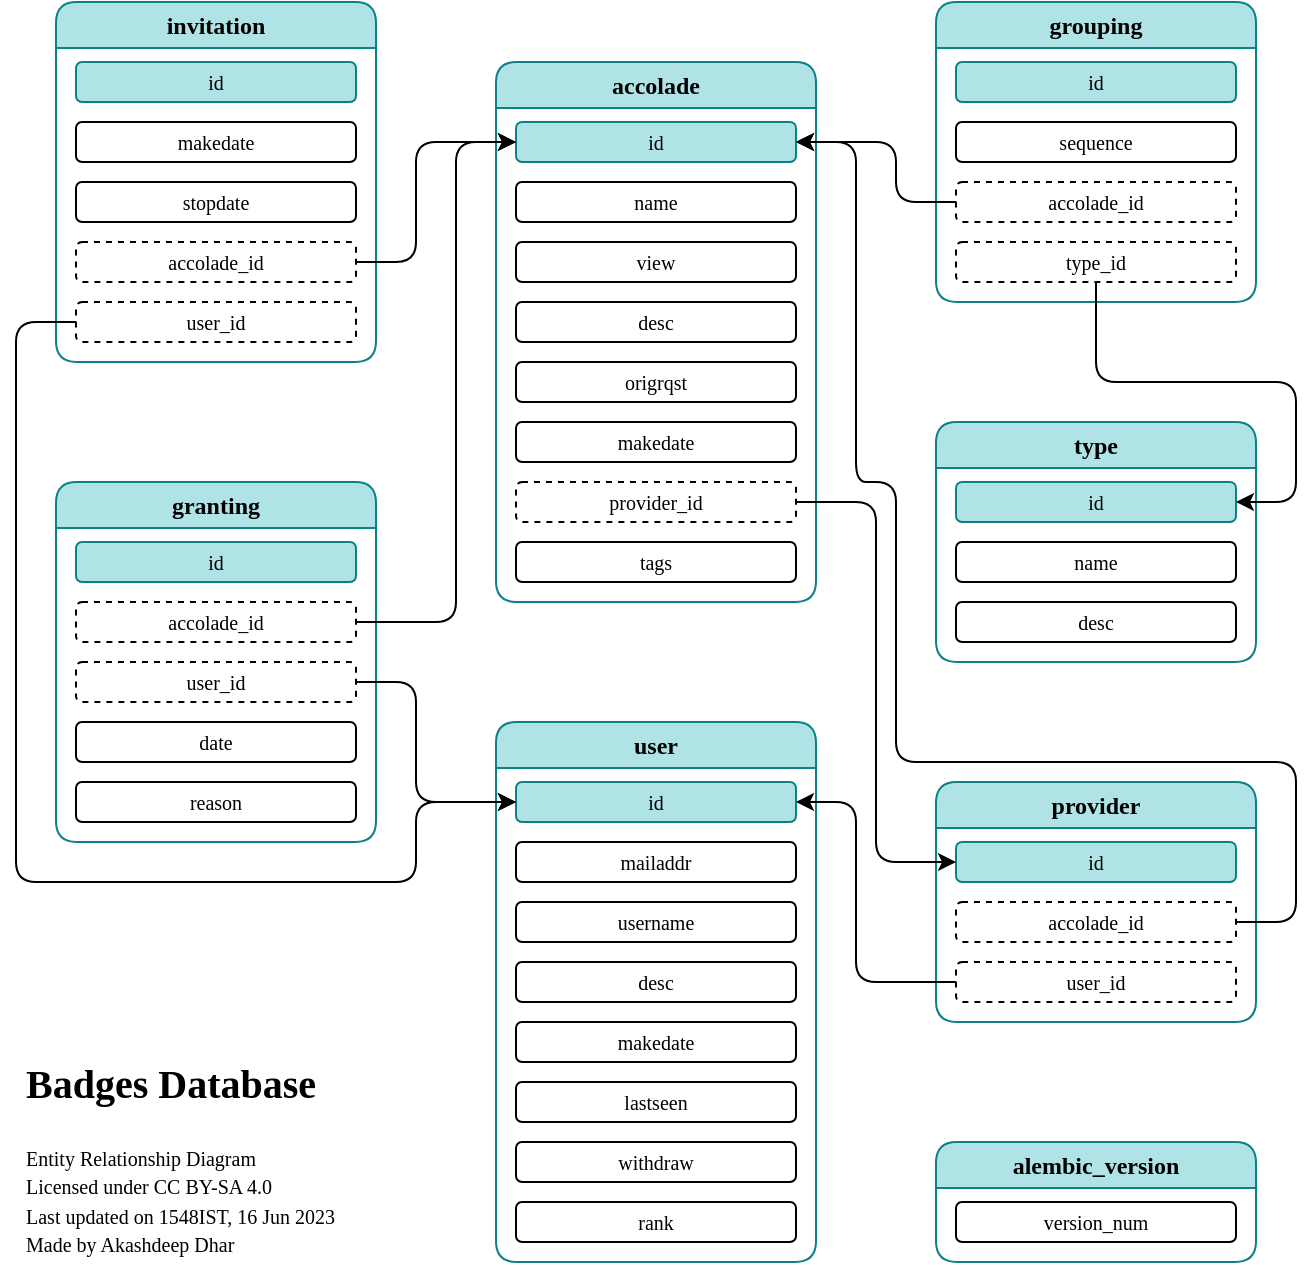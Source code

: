 <mxfile version="21.4.0" type="device">
  <diagram name="Page-1" id="tG-fi7jxVLDGpoVH_Wuy">
    <mxGraphModel dx="2035" dy="665" grid="1" gridSize="10" guides="1" tooltips="1" connect="1" arrows="1" fold="1" page="1" pageScale="1" pageWidth="850" pageHeight="1100" math="0" shadow="0">
      <root>
        <mxCell id="0" />
        <mxCell id="1" parent="0" />
        <mxCell id="fr-WvW2aRMvn-cWXt4Ab-1" value="&lt;font face=&quot;JetBrains Mono&quot;&gt;granting&lt;/font&gt;" style="swimlane;whiteSpace=wrap;html=1;rounded=1;fillColor=#b0e3e6;strokeColor=#0e8088;" vertex="1" parent="1">
          <mxGeometry x="-40" y="1200" width="160" height="180" as="geometry" />
        </mxCell>
        <mxCell id="fr-WvW2aRMvn-cWXt4Ab-2" value="&lt;font face=&quot;JetBrains Mono&quot;&gt;&lt;span style=&quot;font-size: 10px;&quot;&gt;id&lt;/span&gt;&lt;/font&gt;" style="rounded=1;whiteSpace=wrap;html=1;fillColor=#b0e3e6;strokeColor=#0e8088;" vertex="1" parent="fr-WvW2aRMvn-cWXt4Ab-1">
          <mxGeometry x="10" y="30" width="140" height="20" as="geometry" />
        </mxCell>
        <mxCell id="fr-WvW2aRMvn-cWXt4Ab-3" value="&lt;font face=&quot;JetBrains Mono&quot;&gt;&lt;span style=&quot;font-size: 10px;&quot;&gt;accolade_id&lt;/span&gt;&lt;/font&gt;" style="rounded=1;whiteSpace=wrap;html=1;dashed=1;" vertex="1" parent="fr-WvW2aRMvn-cWXt4Ab-1">
          <mxGeometry x="10" y="60" width="140" height="20" as="geometry" />
        </mxCell>
        <mxCell id="fr-WvW2aRMvn-cWXt4Ab-4" value="&lt;font face=&quot;JetBrains Mono&quot;&gt;&lt;span style=&quot;font-size: 10px;&quot;&gt;user_id&lt;/span&gt;&lt;/font&gt;" style="rounded=1;whiteSpace=wrap;html=1;dashed=1;" vertex="1" parent="fr-WvW2aRMvn-cWXt4Ab-1">
          <mxGeometry x="10" y="90" width="140" height="20" as="geometry" />
        </mxCell>
        <mxCell id="fr-WvW2aRMvn-cWXt4Ab-6" value="&lt;font face=&quot;JetBrains Mono&quot;&gt;&lt;span style=&quot;font-size: 10px;&quot;&gt;date&lt;/span&gt;&lt;/font&gt;" style="rounded=1;whiteSpace=wrap;html=1;" vertex="1" parent="fr-WvW2aRMvn-cWXt4Ab-1">
          <mxGeometry x="10" y="120" width="140" height="20" as="geometry" />
        </mxCell>
        <mxCell id="fr-WvW2aRMvn-cWXt4Ab-8" value="&lt;font face=&quot;JetBrains Mono&quot;&gt;&lt;span style=&quot;font-size: 10px;&quot;&gt;reason&lt;/span&gt;&lt;/font&gt;" style="rounded=1;whiteSpace=wrap;html=1;" vertex="1" parent="fr-WvW2aRMvn-cWXt4Ab-1">
          <mxGeometry x="10" y="150" width="140" height="20" as="geometry" />
        </mxCell>
        <mxCell id="fr-WvW2aRMvn-cWXt4Ab-9" value="&lt;font face=&quot;JetBrains Mono&quot;&gt;user&lt;/font&gt;" style="swimlane;whiteSpace=wrap;html=1;rounded=1;fillColor=#b0e3e6;strokeColor=#0e8088;" vertex="1" parent="1">
          <mxGeometry x="180" y="1320" width="160" height="270" as="geometry" />
        </mxCell>
        <mxCell id="fr-WvW2aRMvn-cWXt4Ab-10" value="&lt;font face=&quot;JetBrains Mono&quot;&gt;&lt;span style=&quot;font-size: 10px;&quot;&gt;id&lt;/span&gt;&lt;/font&gt;" style="rounded=1;whiteSpace=wrap;html=1;strokeWidth=1;fillColor=#b0e3e6;strokeColor=#0e8088;" vertex="1" parent="fr-WvW2aRMvn-cWXt4Ab-9">
          <mxGeometry x="10" y="30" width="140" height="20" as="geometry" />
        </mxCell>
        <mxCell id="fr-WvW2aRMvn-cWXt4Ab-11" value="&lt;font face=&quot;JetBrains Mono&quot;&gt;&lt;span style=&quot;font-size: 10px;&quot;&gt;mailaddr&lt;/span&gt;&lt;/font&gt;" style="rounded=1;whiteSpace=wrap;html=1;" vertex="1" parent="fr-WvW2aRMvn-cWXt4Ab-9">
          <mxGeometry x="10" y="60" width="140" height="20" as="geometry" />
        </mxCell>
        <mxCell id="fr-WvW2aRMvn-cWXt4Ab-12" value="&lt;font face=&quot;JetBrains Mono&quot;&gt;&lt;span style=&quot;font-size: 10px;&quot;&gt;username&lt;/span&gt;&lt;/font&gt;" style="rounded=1;whiteSpace=wrap;html=1;" vertex="1" parent="fr-WvW2aRMvn-cWXt4Ab-9">
          <mxGeometry x="10" y="90" width="140" height="20" as="geometry" />
        </mxCell>
        <mxCell id="fr-WvW2aRMvn-cWXt4Ab-15" value="&lt;font face=&quot;JetBrains Mono&quot;&gt;&lt;span style=&quot;font-size: 10px;&quot;&gt;desc&lt;/span&gt;&lt;/font&gt;" style="rounded=1;whiteSpace=wrap;html=1;" vertex="1" parent="fr-WvW2aRMvn-cWXt4Ab-9">
          <mxGeometry x="10" y="120" width="140" height="20" as="geometry" />
        </mxCell>
        <mxCell id="fr-WvW2aRMvn-cWXt4Ab-16" value="&lt;font face=&quot;JetBrains Mono&quot;&gt;&lt;span style=&quot;font-size: 10px;&quot;&gt;makedate&lt;/span&gt;&lt;/font&gt;" style="rounded=1;whiteSpace=wrap;html=1;" vertex="1" parent="fr-WvW2aRMvn-cWXt4Ab-9">
          <mxGeometry x="10" y="150" width="140" height="20" as="geometry" />
        </mxCell>
        <mxCell id="fr-WvW2aRMvn-cWXt4Ab-17" value="&lt;font face=&quot;JetBrains Mono&quot;&gt;&lt;span style=&quot;font-size: 10px;&quot;&gt;withdraw&lt;/span&gt;&lt;/font&gt;" style="rounded=1;whiteSpace=wrap;html=1;" vertex="1" parent="fr-WvW2aRMvn-cWXt4Ab-9">
          <mxGeometry x="10" y="210" width="140" height="20" as="geometry" />
        </mxCell>
        <mxCell id="fr-WvW2aRMvn-cWXt4Ab-18" value="&lt;font face=&quot;JetBrains Mono&quot;&gt;&lt;span style=&quot;font-size: 10px;&quot;&gt;rank&lt;/span&gt;&lt;/font&gt;" style="rounded=1;whiteSpace=wrap;html=1;" vertex="1" parent="fr-WvW2aRMvn-cWXt4Ab-9">
          <mxGeometry x="10" y="240" width="140" height="20" as="geometry" />
        </mxCell>
        <mxCell id="fr-WvW2aRMvn-cWXt4Ab-19" value="&lt;font face=&quot;JetBrains Mono&quot;&gt;&lt;span style=&quot;font-size: 10px;&quot;&gt;lastseen&lt;/span&gt;&lt;/font&gt;" style="rounded=1;whiteSpace=wrap;html=1;" vertex="1" parent="fr-WvW2aRMvn-cWXt4Ab-9">
          <mxGeometry x="10" y="180" width="140" height="20" as="geometry" />
        </mxCell>
        <mxCell id="fr-WvW2aRMvn-cWXt4Ab-20" value="&lt;font data-font-src=&quot;https://fonts.googleapis.com/css?family=JetBrains+Mono&quot; face=&quot;JetBrains Mono&quot;&gt;alembic_version&lt;/font&gt;" style="swimlane;whiteSpace=wrap;html=1;rounded=1;fillColor=#b0e3e6;strokeColor=#0e8088;" vertex="1" parent="1">
          <mxGeometry x="400" y="1530" width="160" height="60" as="geometry" />
        </mxCell>
        <mxCell id="fr-WvW2aRMvn-cWXt4Ab-21" value="&lt;font style=&quot;font-size: 10px;&quot; data-font-src=&quot;https://fonts.googleapis.com/css?family=JetBrains+Mono&quot; face=&quot;JetBrains Mono&quot;&gt;version_num&lt;/font&gt;" style="rounded=1;whiteSpace=wrap;html=1;" vertex="1" parent="fr-WvW2aRMvn-cWXt4Ab-20">
          <mxGeometry x="10" y="30" width="140" height="20" as="geometry" />
        </mxCell>
        <mxCell id="fr-WvW2aRMvn-cWXt4Ab-22" value="&lt;font face=&quot;JetBrains Mono&quot;&gt;accolade&lt;/font&gt;" style="swimlane;whiteSpace=wrap;html=1;rounded=1;fillColor=#b0e3e6;strokeColor=#0e8088;" vertex="1" parent="1">
          <mxGeometry x="180" y="990" width="160" height="270" as="geometry" />
        </mxCell>
        <mxCell id="fr-WvW2aRMvn-cWXt4Ab-23" value="&lt;font face=&quot;JetBrains Mono&quot;&gt;&lt;span style=&quot;font-size: 10px;&quot;&gt;id&lt;/span&gt;&lt;/font&gt;" style="rounded=1;whiteSpace=wrap;html=1;fillColor=#b0e3e6;strokeColor=#0e8088;glass=0;" vertex="1" parent="fr-WvW2aRMvn-cWXt4Ab-22">
          <mxGeometry x="10" y="30" width="140" height="20" as="geometry" />
        </mxCell>
        <mxCell id="fr-WvW2aRMvn-cWXt4Ab-24" value="&lt;font face=&quot;JetBrains Mono&quot;&gt;&lt;span style=&quot;font-size: 10px;&quot;&gt;name&lt;/span&gt;&lt;/font&gt;" style="rounded=1;whiteSpace=wrap;html=1;" vertex="1" parent="fr-WvW2aRMvn-cWXt4Ab-22">
          <mxGeometry x="10" y="60" width="140" height="20" as="geometry" />
        </mxCell>
        <mxCell id="fr-WvW2aRMvn-cWXt4Ab-25" value="&lt;font face=&quot;JetBrains Mono&quot;&gt;&lt;span style=&quot;font-size: 10px;&quot;&gt;view&lt;/span&gt;&lt;/font&gt;" style="rounded=1;whiteSpace=wrap;html=1;" vertex="1" parent="fr-WvW2aRMvn-cWXt4Ab-22">
          <mxGeometry x="10" y="90" width="140" height="20" as="geometry" />
        </mxCell>
        <mxCell id="fr-WvW2aRMvn-cWXt4Ab-26" value="&lt;font face=&quot;JetBrains Mono&quot;&gt;&lt;span style=&quot;font-size: 10px;&quot;&gt;desc&lt;/span&gt;&lt;/font&gt;" style="rounded=1;whiteSpace=wrap;html=1;" vertex="1" parent="fr-WvW2aRMvn-cWXt4Ab-22">
          <mxGeometry x="10" y="120" width="140" height="20" as="geometry" />
        </mxCell>
        <mxCell id="fr-WvW2aRMvn-cWXt4Ab-27" value="&lt;font face=&quot;JetBrains Mono&quot;&gt;&lt;span style=&quot;font-size: 10px;&quot;&gt;origrqst&lt;/span&gt;&lt;/font&gt;" style="rounded=1;whiteSpace=wrap;html=1;" vertex="1" parent="fr-WvW2aRMvn-cWXt4Ab-22">
          <mxGeometry x="10" y="150" width="140" height="20" as="geometry" />
        </mxCell>
        <mxCell id="fr-WvW2aRMvn-cWXt4Ab-29" value="&lt;font face=&quot;JetBrains Mono&quot;&gt;&lt;span style=&quot;font-size: 10px;&quot;&gt;makedate&lt;/span&gt;&lt;/font&gt;" style="rounded=1;whiteSpace=wrap;html=1;" vertex="1" parent="fr-WvW2aRMvn-cWXt4Ab-22">
          <mxGeometry x="10" y="180" width="140" height="20" as="geometry" />
        </mxCell>
        <mxCell id="fr-WvW2aRMvn-cWXt4Ab-30" value="&lt;font face=&quot;JetBrains Mono&quot;&gt;&lt;span style=&quot;font-size: 10px;&quot;&gt;tags&lt;/span&gt;&lt;/font&gt;" style="rounded=1;whiteSpace=wrap;html=1;" vertex="1" parent="fr-WvW2aRMvn-cWXt4Ab-22">
          <mxGeometry x="10" y="240" width="140" height="20" as="geometry" />
        </mxCell>
        <mxCell id="fr-WvW2aRMvn-cWXt4Ab-53" value="&lt;font face=&quot;JetBrains Mono&quot;&gt;&lt;span style=&quot;font-size: 10px;&quot;&gt;provider_id&lt;/span&gt;&lt;/font&gt;" style="rounded=1;whiteSpace=wrap;html=1;dashed=1;" vertex="1" parent="fr-WvW2aRMvn-cWXt4Ab-22">
          <mxGeometry x="10" y="210" width="140" height="20" as="geometry" />
        </mxCell>
        <mxCell id="fr-WvW2aRMvn-cWXt4Ab-32" value="&lt;font face=&quot;JetBrains Mono&quot;&gt;invitation&lt;/font&gt;" style="swimlane;whiteSpace=wrap;html=1;rounded=1;fillColor=#b0e3e6;strokeColor=#0e8088;" vertex="1" parent="1">
          <mxGeometry x="-40" y="960" width="160" height="180" as="geometry" />
        </mxCell>
        <mxCell id="fr-WvW2aRMvn-cWXt4Ab-33" value="&lt;font face=&quot;JetBrains Mono&quot;&gt;&lt;span style=&quot;font-size: 10px;&quot;&gt;id&lt;/span&gt;&lt;/font&gt;" style="rounded=1;whiteSpace=wrap;html=1;strokeWidth=1;fillColor=#b0e3e6;strokeColor=#0e8088;" vertex="1" parent="fr-WvW2aRMvn-cWXt4Ab-32">
          <mxGeometry x="10" y="30" width="140" height="20" as="geometry" />
        </mxCell>
        <mxCell id="fr-WvW2aRMvn-cWXt4Ab-34" value="&lt;font face=&quot;JetBrains Mono&quot;&gt;&lt;span style=&quot;font-size: 10px;&quot;&gt;makedate&lt;/span&gt;&lt;/font&gt;" style="rounded=1;whiteSpace=wrap;html=1;" vertex="1" parent="fr-WvW2aRMvn-cWXt4Ab-32">
          <mxGeometry x="10" y="60" width="140" height="20" as="geometry" />
        </mxCell>
        <mxCell id="fr-WvW2aRMvn-cWXt4Ab-35" value="&lt;font face=&quot;JetBrains Mono&quot;&gt;&lt;span style=&quot;font-size: 10px;&quot;&gt;stopdate&lt;/span&gt;&lt;/font&gt;" style="rounded=1;whiteSpace=wrap;html=1;" vertex="1" parent="fr-WvW2aRMvn-cWXt4Ab-32">
          <mxGeometry x="10" y="90" width="140" height="20" as="geometry" />
        </mxCell>
        <mxCell id="fr-WvW2aRMvn-cWXt4Ab-36" value="&lt;font face=&quot;JetBrains Mono&quot;&gt;&lt;span style=&quot;font-size: 10px;&quot;&gt;accolade_id&lt;/span&gt;&lt;/font&gt;" style="rounded=1;whiteSpace=wrap;html=1;dashed=1;" vertex="1" parent="fr-WvW2aRMvn-cWXt4Ab-32">
          <mxGeometry x="10" y="120" width="140" height="20" as="geometry" />
        </mxCell>
        <mxCell id="fr-WvW2aRMvn-cWXt4Ab-37" value="&lt;font face=&quot;JetBrains Mono&quot;&gt;&lt;span style=&quot;font-size: 10px;&quot;&gt;user_id&lt;/span&gt;&lt;/font&gt;" style="rounded=1;whiteSpace=wrap;html=1;dashed=1;" vertex="1" parent="fr-WvW2aRMvn-cWXt4Ab-32">
          <mxGeometry x="10" y="150" width="140" height="20" as="geometry" />
        </mxCell>
        <mxCell id="fr-WvW2aRMvn-cWXt4Ab-38" value="&lt;font face=&quot;JetBrains Mono&quot;&gt;provider&lt;/font&gt;" style="swimlane;whiteSpace=wrap;html=1;rounded=1;fillColor=#b0e3e6;strokeColor=#0e8088;" vertex="1" parent="1">
          <mxGeometry x="400" y="1350" width="160" height="120" as="geometry" />
        </mxCell>
        <mxCell id="fr-WvW2aRMvn-cWXt4Ab-39" value="&lt;font face=&quot;JetBrains Mono&quot;&gt;&lt;span style=&quot;font-size: 10px;&quot;&gt;id&lt;/span&gt;&lt;/font&gt;" style="rounded=1;whiteSpace=wrap;html=1;strokeWidth=1;fillColor=#b0e3e6;strokeColor=#0e8088;" vertex="1" parent="fr-WvW2aRMvn-cWXt4Ab-38">
          <mxGeometry x="10" y="30" width="140" height="20" as="geometry" />
        </mxCell>
        <mxCell id="fr-WvW2aRMvn-cWXt4Ab-40" value="&lt;font face=&quot;JetBrains Mono&quot;&gt;&lt;span style=&quot;font-size: 10px;&quot;&gt;accolade_id&lt;/span&gt;&lt;/font&gt;" style="rounded=1;whiteSpace=wrap;html=1;dashed=1;" vertex="1" parent="fr-WvW2aRMvn-cWXt4Ab-38">
          <mxGeometry x="10" y="60" width="140" height="20" as="geometry" />
        </mxCell>
        <mxCell id="fr-WvW2aRMvn-cWXt4Ab-41" value="&lt;font face=&quot;JetBrains Mono&quot;&gt;&lt;span style=&quot;font-size: 10px;&quot;&gt;user_id&lt;/span&gt;&lt;/font&gt;" style="rounded=1;whiteSpace=wrap;html=1;dashed=1;" vertex="1" parent="fr-WvW2aRMvn-cWXt4Ab-38">
          <mxGeometry x="10" y="90" width="140" height="20" as="geometry" />
        </mxCell>
        <mxCell id="fr-WvW2aRMvn-cWXt4Ab-42" value="&lt;font face=&quot;JetBrains Mono&quot;&gt;type&lt;/font&gt;" style="swimlane;whiteSpace=wrap;html=1;rounded=1;fillColor=#b0e3e6;strokeColor=#0e8088;" vertex="1" parent="1">
          <mxGeometry x="400" y="1170" width="160" height="120" as="geometry" />
        </mxCell>
        <mxCell id="fr-WvW2aRMvn-cWXt4Ab-43" value="&lt;font face=&quot;JetBrains Mono&quot;&gt;&lt;span style=&quot;font-size: 10px;&quot;&gt;id&lt;/span&gt;&lt;/font&gt;" style="rounded=1;whiteSpace=wrap;html=1;strokeWidth=1;fillColor=#b0e3e6;strokeColor=#0e8088;" vertex="1" parent="fr-WvW2aRMvn-cWXt4Ab-42">
          <mxGeometry x="10" y="30" width="140" height="20" as="geometry" />
        </mxCell>
        <mxCell id="fr-WvW2aRMvn-cWXt4Ab-44" value="&lt;font face=&quot;JetBrains Mono&quot;&gt;&lt;span style=&quot;font-size: 10px;&quot;&gt;name&lt;/span&gt;&lt;/font&gt;" style="rounded=1;whiteSpace=wrap;html=1;" vertex="1" parent="fr-WvW2aRMvn-cWXt4Ab-42">
          <mxGeometry x="10" y="60" width="140" height="20" as="geometry" />
        </mxCell>
        <mxCell id="fr-WvW2aRMvn-cWXt4Ab-45" value="&lt;font face=&quot;JetBrains Mono&quot;&gt;&lt;span style=&quot;font-size: 10px;&quot;&gt;desc&lt;/span&gt;&lt;/font&gt;" style="rounded=1;whiteSpace=wrap;html=1;strokeColor=default;" vertex="1" parent="fr-WvW2aRMvn-cWXt4Ab-42">
          <mxGeometry x="10" y="90" width="140" height="20" as="geometry" />
        </mxCell>
        <mxCell id="fr-WvW2aRMvn-cWXt4Ab-57" style="edgeStyle=orthogonalEdgeStyle;rounded=1;orthogonalLoop=1;jettySize=auto;html=1;entryX=1;entryY=0.5;entryDx=0;entryDy=0;" edge="1" parent="1" source="fr-WvW2aRMvn-cWXt4Ab-41" target="fr-WvW2aRMvn-cWXt4Ab-10">
          <mxGeometry relative="1" as="geometry">
            <Array as="points">
              <mxPoint x="360" y="1450" />
              <mxPoint x="360" y="1360" />
            </Array>
          </mxGeometry>
        </mxCell>
        <mxCell id="fr-WvW2aRMvn-cWXt4Ab-63" style="edgeStyle=orthogonalEdgeStyle;rounded=1;orthogonalLoop=1;jettySize=auto;html=1;entryX=0;entryY=0.5;entryDx=0;entryDy=0;" edge="1" parent="1" source="fr-WvW2aRMvn-cWXt4Ab-36" target="fr-WvW2aRMvn-cWXt4Ab-23">
          <mxGeometry relative="1" as="geometry">
            <Array as="points">
              <mxPoint x="140" y="1090" />
              <mxPoint x="140" y="1030" />
            </Array>
          </mxGeometry>
        </mxCell>
        <mxCell id="fr-WvW2aRMvn-cWXt4Ab-64" style="edgeStyle=orthogonalEdgeStyle;rounded=1;orthogonalLoop=1;jettySize=auto;html=1;entryX=0;entryY=0.5;entryDx=0;entryDy=0;" edge="1" parent="1" source="fr-WvW2aRMvn-cWXt4Ab-3" target="fr-WvW2aRMvn-cWXt4Ab-23">
          <mxGeometry relative="1" as="geometry">
            <Array as="points">
              <mxPoint x="160" y="1270" />
              <mxPoint x="160" y="1030" />
            </Array>
          </mxGeometry>
        </mxCell>
        <mxCell id="fr-WvW2aRMvn-cWXt4Ab-65" style="edgeStyle=orthogonalEdgeStyle;rounded=1;orthogonalLoop=1;jettySize=auto;html=1;entryX=0;entryY=0.5;entryDx=0;entryDy=0;" edge="1" parent="1" source="fr-WvW2aRMvn-cWXt4Ab-37" target="fr-WvW2aRMvn-cWXt4Ab-10">
          <mxGeometry relative="1" as="geometry">
            <Array as="points">
              <mxPoint x="-60" y="1120" />
              <mxPoint x="-60" y="1400" />
              <mxPoint x="140" y="1400" />
              <mxPoint x="140" y="1360" />
            </Array>
          </mxGeometry>
        </mxCell>
        <mxCell id="fr-WvW2aRMvn-cWXt4Ab-66" style="edgeStyle=orthogonalEdgeStyle;rounded=1;orthogonalLoop=1;jettySize=auto;html=1;entryX=0;entryY=0.5;entryDx=0;entryDy=0;" edge="1" parent="1" source="fr-WvW2aRMvn-cWXt4Ab-4" target="fr-WvW2aRMvn-cWXt4Ab-10">
          <mxGeometry relative="1" as="geometry">
            <Array as="points">
              <mxPoint x="140" y="1300" />
              <mxPoint x="140" y="1360" />
            </Array>
          </mxGeometry>
        </mxCell>
        <mxCell id="fr-WvW2aRMvn-cWXt4Ab-67" value="&lt;h1&gt;&lt;font style=&quot;font-size: 20px;&quot; data-font-src=&quot;https://fonts.googleapis.com/css?family=JetBrains+Mono&quot; face=&quot;JetBrains Mono&quot;&gt;Badges Database&lt;/font&gt;&lt;/h1&gt;&lt;p&gt;&lt;font style=&quot;font-size: 10px;&quot; data-font-src=&quot;https://fonts.googleapis.com/css?family=JetBrains+Mono&quot; face=&quot;JetBrains Mono&quot;&gt;Entity Relationship Diagram&lt;br&gt;&lt;/font&gt;&lt;span style=&quot;font-size: 10px; font-family: &amp;quot;JetBrains Mono&amp;quot;; background-color: initial;&quot;&gt;Licensed under CC BY-SA 4.0&amp;nbsp;&lt;br&gt;&lt;/span&gt;&lt;font style=&quot;background-color: initial; font-size: 10px;&quot; data-font-src=&quot;https://fonts.googleapis.com/css?family=JetBrains+Mono&quot; face=&quot;JetBrains Mono&quot;&gt;Last updated on 1548IST, 16 Jun 2023&lt;br&gt;Made&lt;/font&gt;&lt;span style=&quot;background-color: initial; font-size: 10px; font-family: &amp;quot;JetBrains Mono&amp;quot;;&quot;&gt;&amp;nbsp;by Akashdeep Dhar&lt;/span&gt;&lt;/p&gt;" style="text;html=1;strokeColor=none;fillColor=none;spacing=5;spacingTop=-20;whiteSpace=wrap;overflow=hidden;rounded=0;align=left;" vertex="1" parent="1">
          <mxGeometry x="-60" y="1480" width="230" height="110" as="geometry" />
        </mxCell>
        <mxCell id="fr-WvW2aRMvn-cWXt4Ab-69" value="&lt;font face=&quot;JetBrains Mono&quot;&gt;grouping&lt;/font&gt;" style="swimlane;whiteSpace=wrap;html=1;rounded=1;fillColor=#b0e3e6;strokeColor=#0e8088;" vertex="1" parent="1">
          <mxGeometry x="400" y="960" width="160" height="150" as="geometry" />
        </mxCell>
        <mxCell id="fr-WvW2aRMvn-cWXt4Ab-70" value="&lt;font face=&quot;JetBrains Mono&quot;&gt;&lt;span style=&quot;font-size: 10px;&quot;&gt;id&lt;/span&gt;&lt;/font&gt;" style="rounded=1;whiteSpace=wrap;html=1;strokeWidth=1;fillColor=#b0e3e6;strokeColor=#0e8088;" vertex="1" parent="fr-WvW2aRMvn-cWXt4Ab-69">
          <mxGeometry x="10" y="30" width="140" height="20" as="geometry" />
        </mxCell>
        <mxCell id="fr-WvW2aRMvn-cWXt4Ab-71" value="&lt;font face=&quot;JetBrains Mono&quot;&gt;&lt;span style=&quot;font-size: 10px;&quot;&gt;sequence&lt;/span&gt;&lt;/font&gt;" style="rounded=1;whiteSpace=wrap;html=1;" vertex="1" parent="fr-WvW2aRMvn-cWXt4Ab-69">
          <mxGeometry x="10" y="60" width="140" height="20" as="geometry" />
        </mxCell>
        <mxCell id="fr-WvW2aRMvn-cWXt4Ab-72" value="&lt;font face=&quot;JetBrains Mono&quot;&gt;&lt;span style=&quot;font-size: 10px;&quot;&gt;accolade_id&lt;/span&gt;&lt;/font&gt;" style="rounded=1;whiteSpace=wrap;html=1;strokeColor=default;dashed=1;" vertex="1" parent="fr-WvW2aRMvn-cWXt4Ab-69">
          <mxGeometry x="10" y="90" width="140" height="20" as="geometry" />
        </mxCell>
        <mxCell id="fr-WvW2aRMvn-cWXt4Ab-74" value="&lt;font face=&quot;JetBrains Mono&quot;&gt;&lt;span style=&quot;font-size: 10px;&quot;&gt;type_id&lt;/span&gt;&lt;/font&gt;" style="rounded=1;whiteSpace=wrap;html=1;strokeColor=default;dashed=1;" vertex="1" parent="fr-WvW2aRMvn-cWXt4Ab-69">
          <mxGeometry x="10" y="120" width="140" height="20" as="geometry" />
        </mxCell>
        <mxCell id="fr-WvW2aRMvn-cWXt4Ab-73" style="edgeStyle=orthogonalEdgeStyle;rounded=1;orthogonalLoop=1;jettySize=auto;html=1;entryX=0;entryY=0.5;entryDx=0;entryDy=0;" edge="1" parent="1" source="fr-WvW2aRMvn-cWXt4Ab-53" target="fr-WvW2aRMvn-cWXt4Ab-39">
          <mxGeometry relative="1" as="geometry">
            <Array as="points">
              <mxPoint x="370" y="1210" />
              <mxPoint x="370" y="1390" />
            </Array>
          </mxGeometry>
        </mxCell>
        <mxCell id="fr-WvW2aRMvn-cWXt4Ab-76" style="edgeStyle=orthogonalEdgeStyle;rounded=1;orthogonalLoop=1;jettySize=auto;html=1;entryX=1;entryY=0.5;entryDx=0;entryDy=0;exitX=1;exitY=0.5;exitDx=0;exitDy=0;" edge="1" parent="1" source="fr-WvW2aRMvn-cWXt4Ab-40" target="fr-WvW2aRMvn-cWXt4Ab-23">
          <mxGeometry relative="1" as="geometry">
            <Array as="points">
              <mxPoint x="580" y="1420" />
              <mxPoint x="580" y="1340" />
              <mxPoint x="380" y="1340" />
              <mxPoint x="380" y="1200" />
              <mxPoint x="360" y="1200" />
              <mxPoint x="360" y="1030" />
            </Array>
          </mxGeometry>
        </mxCell>
        <mxCell id="fr-WvW2aRMvn-cWXt4Ab-78" style="edgeStyle=orthogonalEdgeStyle;rounded=1;orthogonalLoop=1;jettySize=auto;html=1;entryX=1;entryY=0.5;entryDx=0;entryDy=0;" edge="1" parent="1" source="fr-WvW2aRMvn-cWXt4Ab-72" target="fr-WvW2aRMvn-cWXt4Ab-23">
          <mxGeometry relative="1" as="geometry">
            <Array as="points">
              <mxPoint x="380" y="1060" />
              <mxPoint x="380" y="1030" />
            </Array>
          </mxGeometry>
        </mxCell>
        <mxCell id="fr-WvW2aRMvn-cWXt4Ab-80" style="edgeStyle=orthogonalEdgeStyle;rounded=1;orthogonalLoop=1;jettySize=auto;html=1;entryX=1;entryY=0.5;entryDx=0;entryDy=0;" edge="1" parent="1" source="fr-WvW2aRMvn-cWXt4Ab-74" target="fr-WvW2aRMvn-cWXt4Ab-43">
          <mxGeometry relative="1" as="geometry">
            <Array as="points">
              <mxPoint x="480" y="1150" />
              <mxPoint x="580" y="1150" />
              <mxPoint x="580" y="1210" />
            </Array>
          </mxGeometry>
        </mxCell>
      </root>
    </mxGraphModel>
  </diagram>
</mxfile>
